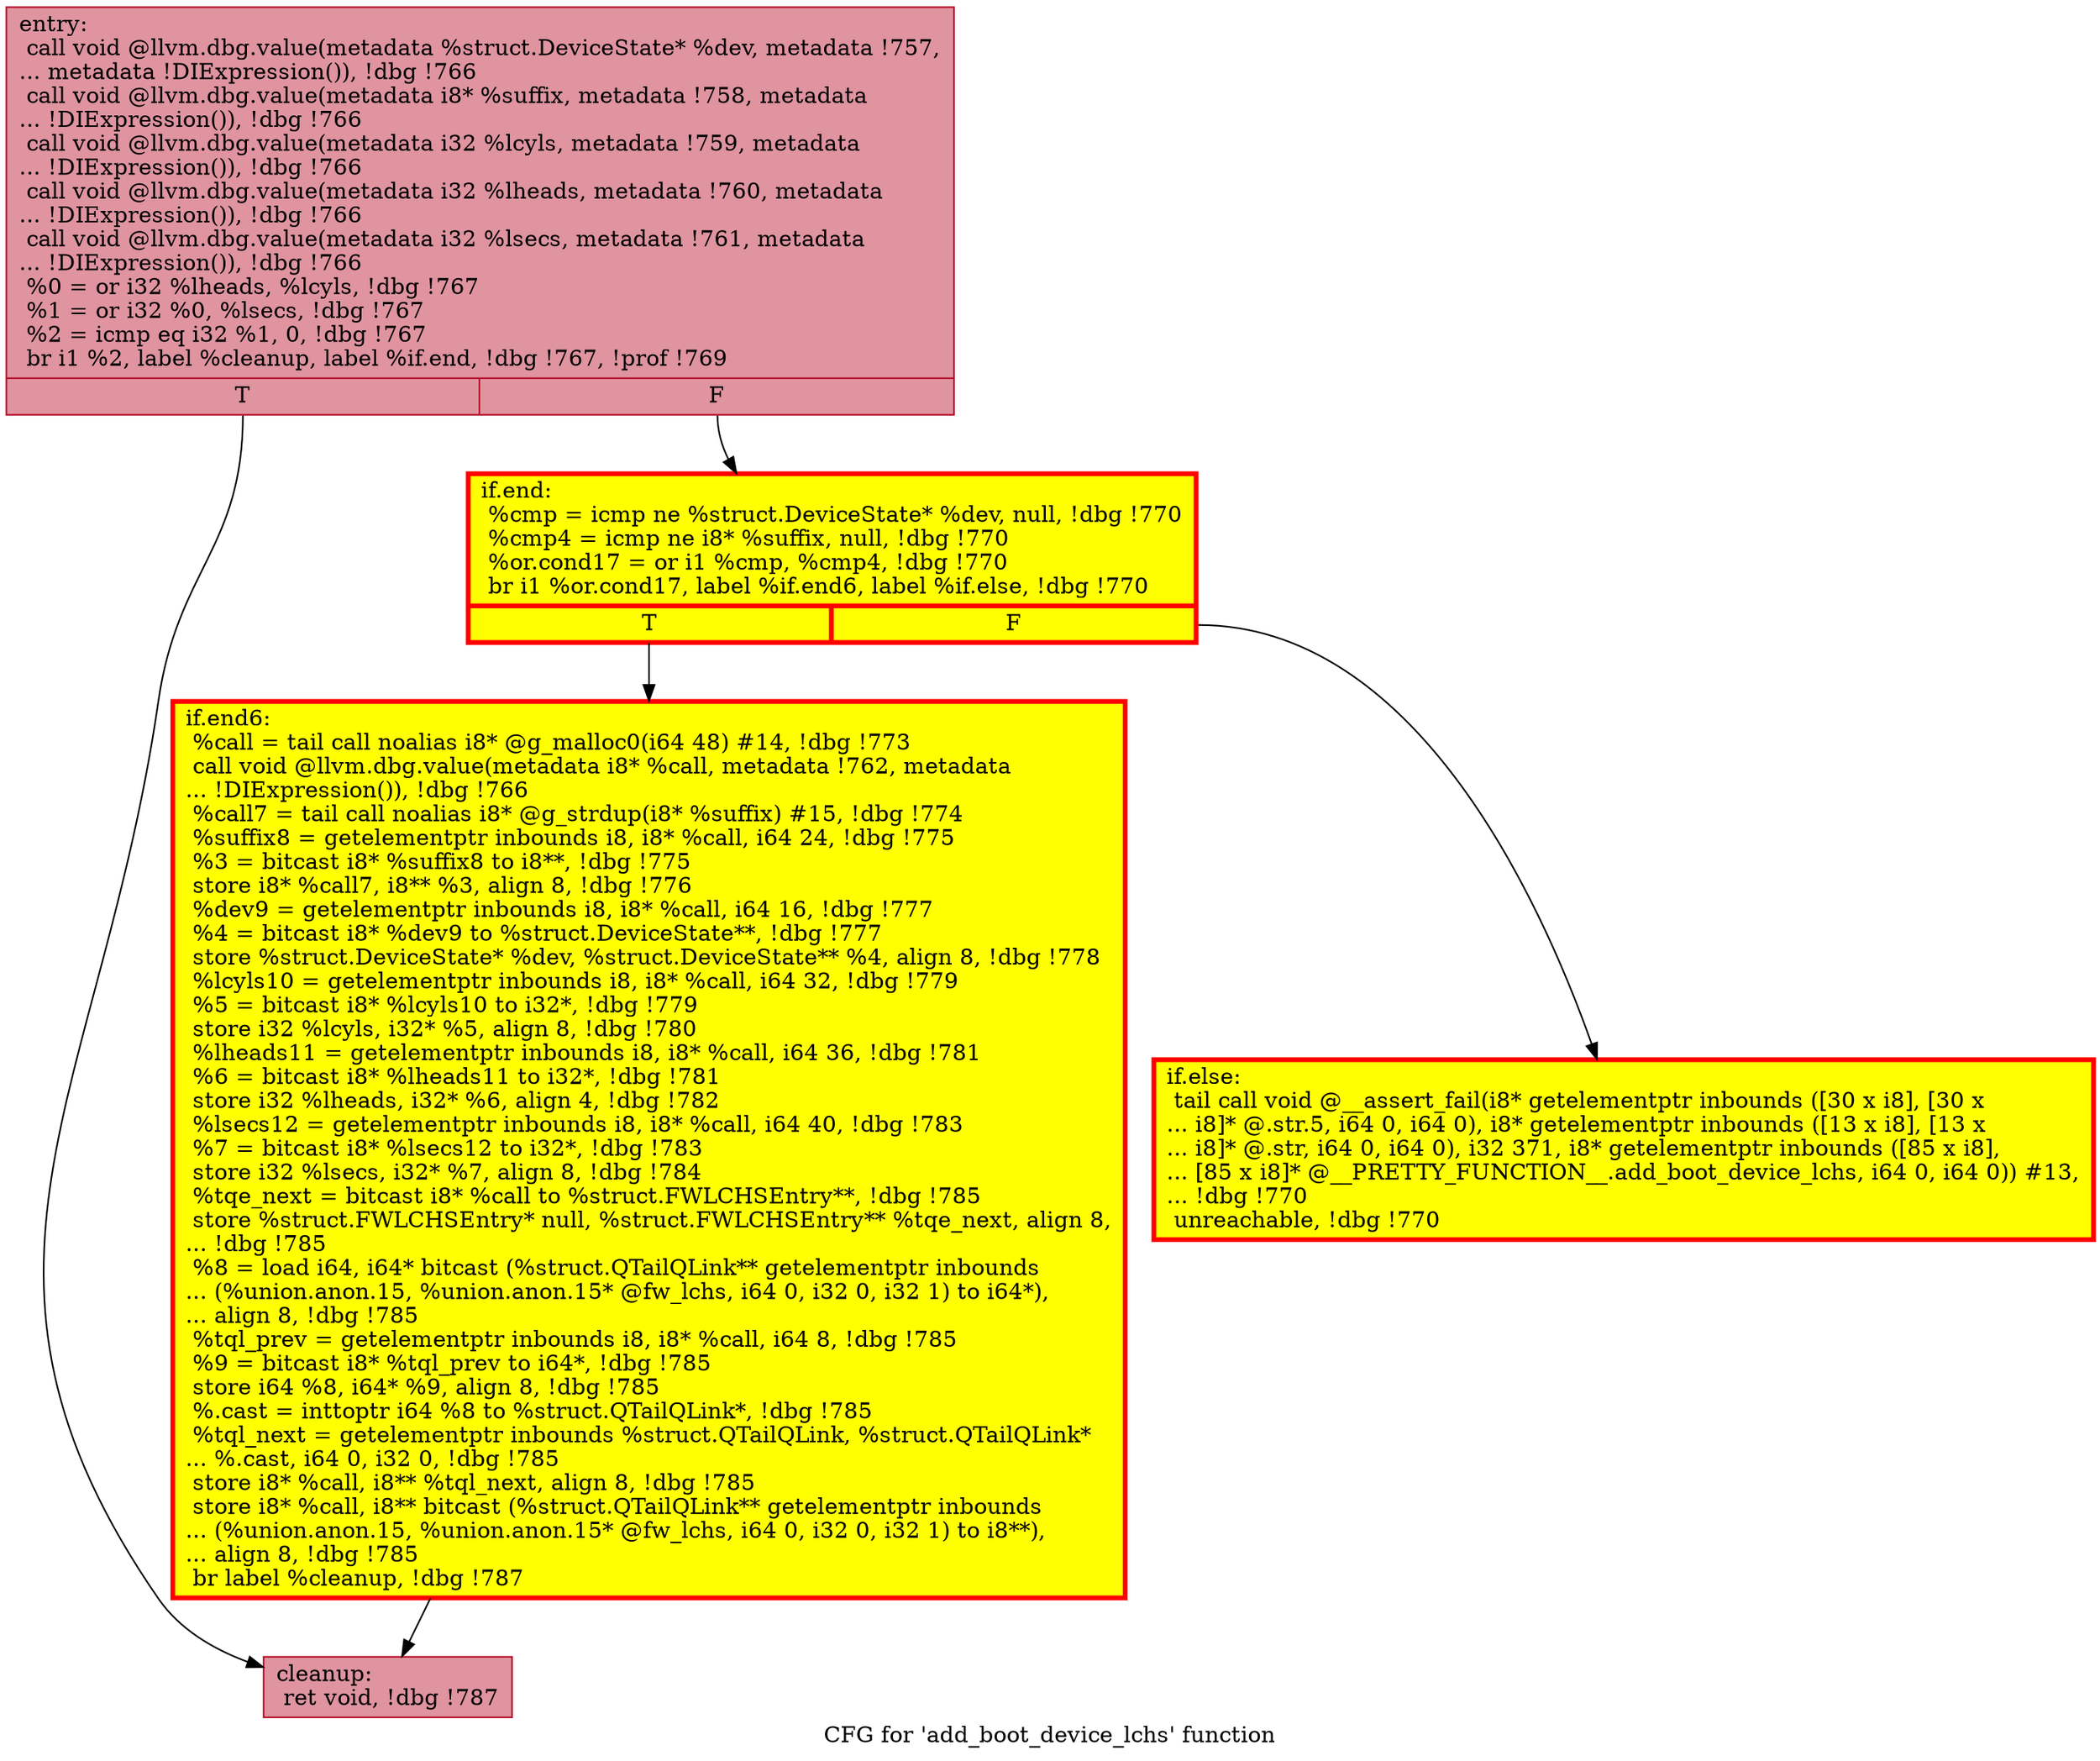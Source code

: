 digraph "CFG for 'add_boot_device_lchs' function" {
	label="CFG for 'add_boot_device_lchs' function";

	Node0x55f536f527c0 [shape=record,color="#b70d28ff", style=filled, fillcolor="#b70d2870",label="{entry:\l  call void @llvm.dbg.value(metadata %struct.DeviceState* %dev, metadata !757,\l... metadata !DIExpression()), !dbg !766\l  call void @llvm.dbg.value(metadata i8* %suffix, metadata !758, metadata\l... !DIExpression()), !dbg !766\l  call void @llvm.dbg.value(metadata i32 %lcyls, metadata !759, metadata\l... !DIExpression()), !dbg !766\l  call void @llvm.dbg.value(metadata i32 %lheads, metadata !760, metadata\l... !DIExpression()), !dbg !766\l  call void @llvm.dbg.value(metadata i32 %lsecs, metadata !761, metadata\l... !DIExpression()), !dbg !766\l  %0 = or i32 %lheads, %lcyls, !dbg !767\l  %1 = or i32 %0, %lsecs, !dbg !767\l  %2 = icmp eq i32 %1, 0, !dbg !767\l  br i1 %2, label %cleanup, label %if.end, !dbg !767, !prof !769\l|{<s0>T|<s1>F}}"];
	Node0x55f536f527c0:s0 -> Node0x55f536f56e30;
	Node0x55f536f527c0:s1 -> Node0x55f536f564b0;
	Node0x55f536f564b0 [shape=record,penwidth=3.0, style="filled", color="red", fillcolor="yellow",label="{if.end:                                           \l  %cmp = icmp ne %struct.DeviceState* %dev, null, !dbg !770\l  %cmp4 = icmp ne i8* %suffix, null, !dbg !770\l  %or.cond17 = or i1 %cmp, %cmp4, !dbg !770\l  br i1 %or.cond17, label %if.end6, label %if.else, !dbg !770\l|{<s0>T|<s1>F}}"];
	Node0x55f536f564b0:s0 -> Node0x55f536f57120;
	Node0x55f536f564b0:s1 -> Node0x55f536f57190;
	Node0x55f536f57190 [shape=record,penwidth=3.0, style="filled", color="red", fillcolor="yellow",label="{if.else:                                          \l  tail call void @__assert_fail(i8* getelementptr inbounds ([30 x i8], [30 x\l... i8]* @.str.5, i64 0, i64 0), i8* getelementptr inbounds ([13 x i8], [13 x\l... i8]* @.str, i64 0, i64 0), i32 371, i8* getelementptr inbounds ([85 x i8],\l... [85 x i8]* @__PRETTY_FUNCTION__.add_boot_device_lchs, i64 0, i64 0)) #13,\l... !dbg !770\l  unreachable, !dbg !770\l}"];
	Node0x55f536f57120 [shape=record,penwidth=3.0, style="filled", color="red", fillcolor="yellow",label="{if.end6:                                          \l  %call = tail call noalias i8* @g_malloc0(i64 48) #14, !dbg !773\l  call void @llvm.dbg.value(metadata i8* %call, metadata !762, metadata\l... !DIExpression()), !dbg !766\l  %call7 = tail call noalias i8* @g_strdup(i8* %suffix) #15, !dbg !774\l  %suffix8 = getelementptr inbounds i8, i8* %call, i64 24, !dbg !775\l  %3 = bitcast i8* %suffix8 to i8**, !dbg !775\l  store i8* %call7, i8** %3, align 8, !dbg !776\l  %dev9 = getelementptr inbounds i8, i8* %call, i64 16, !dbg !777\l  %4 = bitcast i8* %dev9 to %struct.DeviceState**, !dbg !777\l  store %struct.DeviceState* %dev, %struct.DeviceState** %4, align 8, !dbg !778\l  %lcyls10 = getelementptr inbounds i8, i8* %call, i64 32, !dbg !779\l  %5 = bitcast i8* %lcyls10 to i32*, !dbg !779\l  store i32 %lcyls, i32* %5, align 8, !dbg !780\l  %lheads11 = getelementptr inbounds i8, i8* %call, i64 36, !dbg !781\l  %6 = bitcast i8* %lheads11 to i32*, !dbg !781\l  store i32 %lheads, i32* %6, align 4, !dbg !782\l  %lsecs12 = getelementptr inbounds i8, i8* %call, i64 40, !dbg !783\l  %7 = bitcast i8* %lsecs12 to i32*, !dbg !783\l  store i32 %lsecs, i32* %7, align 8, !dbg !784\l  %tqe_next = bitcast i8* %call to %struct.FWLCHSEntry**, !dbg !785\l  store %struct.FWLCHSEntry* null, %struct.FWLCHSEntry** %tqe_next, align 8,\l... !dbg !785\l  %8 = load i64, i64* bitcast (%struct.QTailQLink** getelementptr inbounds\l... (%union.anon.15, %union.anon.15* @fw_lchs, i64 0, i32 0, i32 1) to i64*),\l... align 8, !dbg !785\l  %tql_prev = getelementptr inbounds i8, i8* %call, i64 8, !dbg !785\l  %9 = bitcast i8* %tql_prev to i64*, !dbg !785\l  store i64 %8, i64* %9, align 8, !dbg !785\l  %.cast = inttoptr i64 %8 to %struct.QTailQLink*, !dbg !785\l  %tql_next = getelementptr inbounds %struct.QTailQLink, %struct.QTailQLink*\l... %.cast, i64 0, i32 0, !dbg !785\l  store i8* %call, i8** %tql_next, align 8, !dbg !785\l  store i8* %call, i8** bitcast (%struct.QTailQLink** getelementptr inbounds\l... (%union.anon.15, %union.anon.15* @fw_lchs, i64 0, i32 0, i32 1) to i8**),\l... align 8, !dbg !785\l  br label %cleanup, !dbg !787\l}"];
	Node0x55f536f57120 -> Node0x55f536f56e30;
	Node0x55f536f56e30 [shape=record,color="#b70d28ff", style=filled, fillcolor="#b70d2870",label="{cleanup:                                          \l  ret void, !dbg !787\l}"];
}
